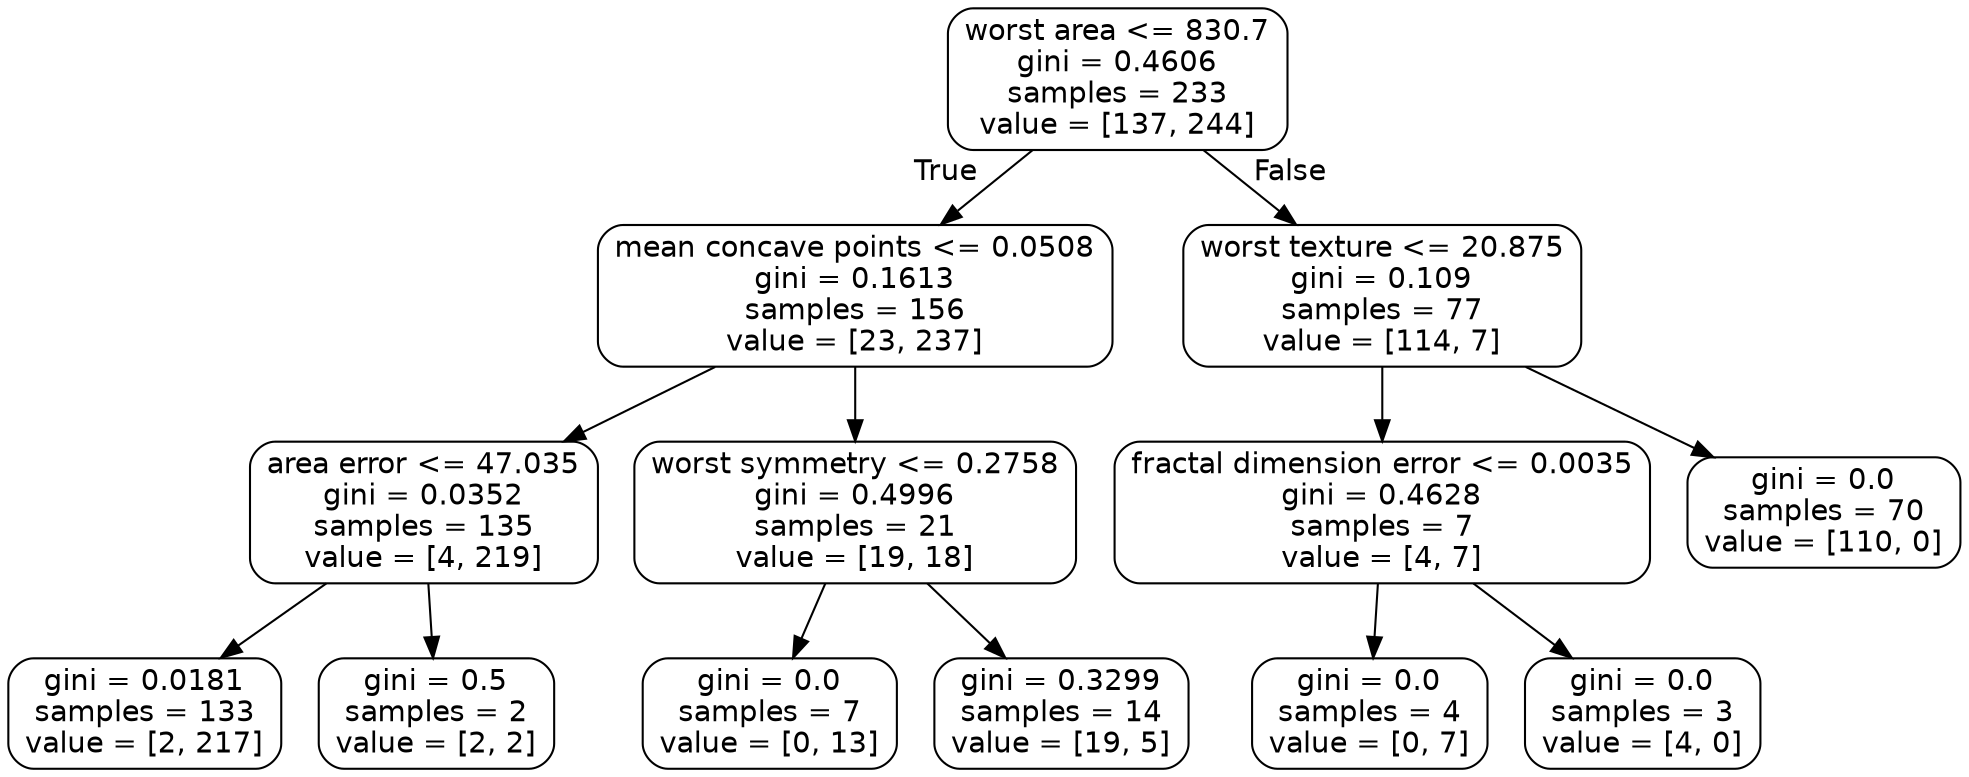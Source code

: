 digraph Tree {
node [shape=box, style="rounded", color="black", fontname=helvetica] ;
edge [fontname=helvetica] ;
0 [label="worst area <= 830.7\ngini = 0.4606\nsamples = 233\nvalue = [137, 244]"] ;
1 [label="mean concave points <= 0.0508\ngini = 0.1613\nsamples = 156\nvalue = [23, 237]"] ;
0 -> 1 [labeldistance=2.5, labelangle=45, headlabel="True"] ;
2 [label="area error <= 47.035\ngini = 0.0352\nsamples = 135\nvalue = [4, 219]"] ;
1 -> 2 ;
3 [label="gini = 0.0181\nsamples = 133\nvalue = [2, 217]"] ;
2 -> 3 ;
4 [label="gini = 0.5\nsamples = 2\nvalue = [2, 2]"] ;
2 -> 4 ;
5 [label="worst symmetry <= 0.2758\ngini = 0.4996\nsamples = 21\nvalue = [19, 18]"] ;
1 -> 5 ;
6 [label="gini = 0.0\nsamples = 7\nvalue = [0, 13]"] ;
5 -> 6 ;
7 [label="gini = 0.3299\nsamples = 14\nvalue = [19, 5]"] ;
5 -> 7 ;
8 [label="worst texture <= 20.875\ngini = 0.109\nsamples = 77\nvalue = [114, 7]"] ;
0 -> 8 [labeldistance=2.5, labelangle=-45, headlabel="False"] ;
9 [label="fractal dimension error <= 0.0035\ngini = 0.4628\nsamples = 7\nvalue = [4, 7]"] ;
8 -> 9 ;
10 [label="gini = 0.0\nsamples = 4\nvalue = [0, 7]"] ;
9 -> 10 ;
11 [label="gini = 0.0\nsamples = 3\nvalue = [4, 0]"] ;
9 -> 11 ;
12 [label="gini = 0.0\nsamples = 70\nvalue = [110, 0]"] ;
8 -> 12 ;
}